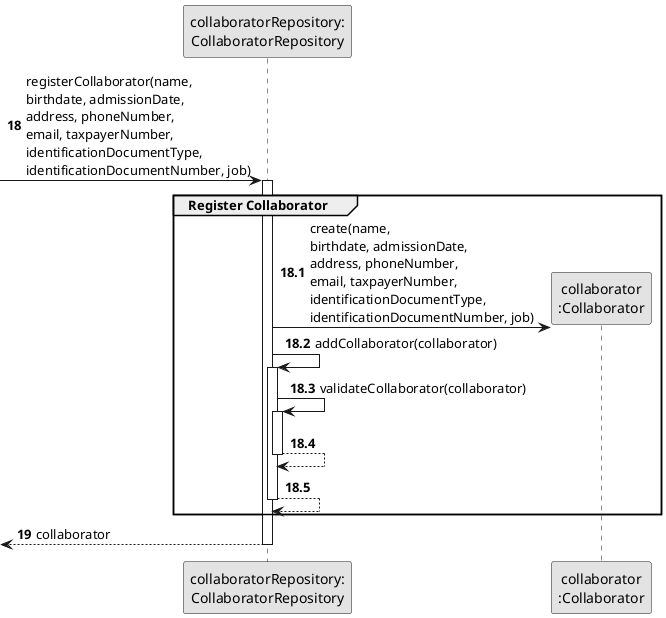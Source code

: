 @startuml
skinparam monochrome true
skinparam packageStyle rectangle
skinparam shadowing false

'hide footbox

participant "collaboratorRepository:\nCollaboratorRepository" as CollaboratorRepository
participant "collaborator\n:Collaborator" as COLLAB

autonumber 18

    -> CollaboratorRepository: registerCollaborator(name,\nbirthdate, admissionDate,\naddress, phoneNumber,\nemail, taxpayerNumber,\nidentificationDocumentType,\nidentificationDocumentNumber, job)
            activate CollaboratorRepository
            autonumber 18.1
                group Register Collaborator

                CollaboratorRepository -> COLLAB**: create(name,\nbirthdate, admissionDate,\naddress, phoneNumber,\nemail, taxpayerNumber,\nidentificationDocumentType,\nidentificationDocumentNumber, job)
                CollaboratorRepository -> CollaboratorRepository: addCollaborator(collaborator)


                activate CollaboratorRepository
                    CollaboratorRepository -> CollaboratorRepository: validateCollaborator(collaborator)
                    activate CollaboratorRepository
                        CollaboratorRepository --> CollaboratorRepository
                    deactivate CollaboratorRepository

                    CollaboratorRepository --> CollaboratorRepository
                deactivate CollaboratorRepository

                end group
                autonumber 19
                <-- CollaboratorRepository : collaborator

            deactivate CollaboratorRepository
@enduml